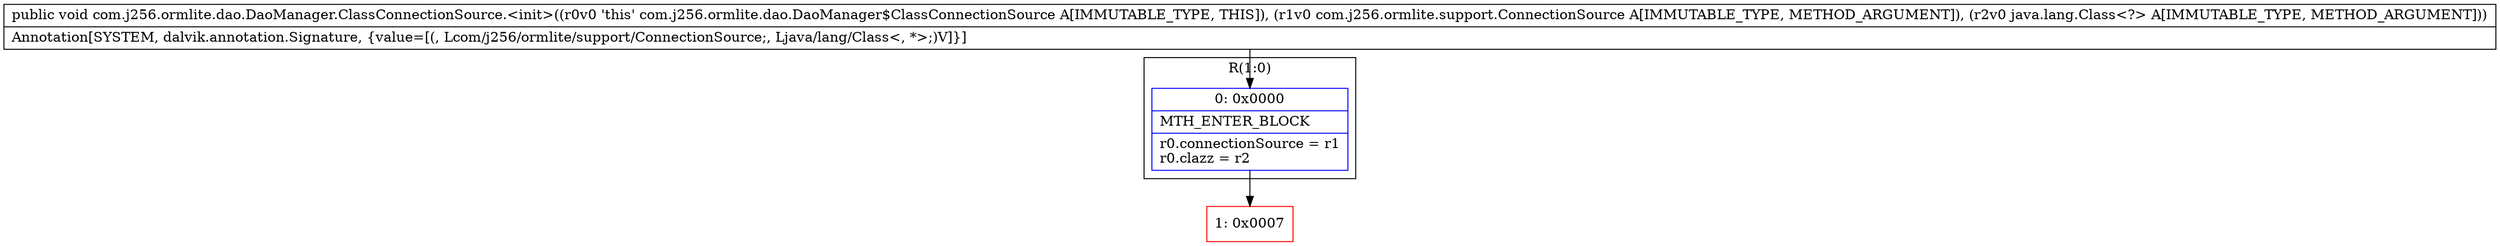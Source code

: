 digraph "CFG forcom.j256.ormlite.dao.DaoManager.ClassConnectionSource.\<init\>(Lcom\/j256\/ormlite\/support\/ConnectionSource;Ljava\/lang\/Class;)V" {
subgraph cluster_Region_183819347 {
label = "R(1:0)";
node [shape=record,color=blue];
Node_0 [shape=record,label="{0\:\ 0x0000|MTH_ENTER_BLOCK\l|r0.connectionSource = r1\lr0.clazz = r2\l}"];
}
Node_1 [shape=record,color=red,label="{1\:\ 0x0007}"];
MethodNode[shape=record,label="{public void com.j256.ormlite.dao.DaoManager.ClassConnectionSource.\<init\>((r0v0 'this' com.j256.ormlite.dao.DaoManager$ClassConnectionSource A[IMMUTABLE_TYPE, THIS]), (r1v0 com.j256.ormlite.support.ConnectionSource A[IMMUTABLE_TYPE, METHOD_ARGUMENT]), (r2v0 java.lang.Class\<?\> A[IMMUTABLE_TYPE, METHOD_ARGUMENT]))  | Annotation[SYSTEM, dalvik.annotation.Signature, \{value=[(, Lcom\/j256\/ormlite\/support\/ConnectionSource;, Ljava\/lang\/Class\<, *\>;)V]\}]\l}"];
MethodNode -> Node_0;
Node_0 -> Node_1;
}

